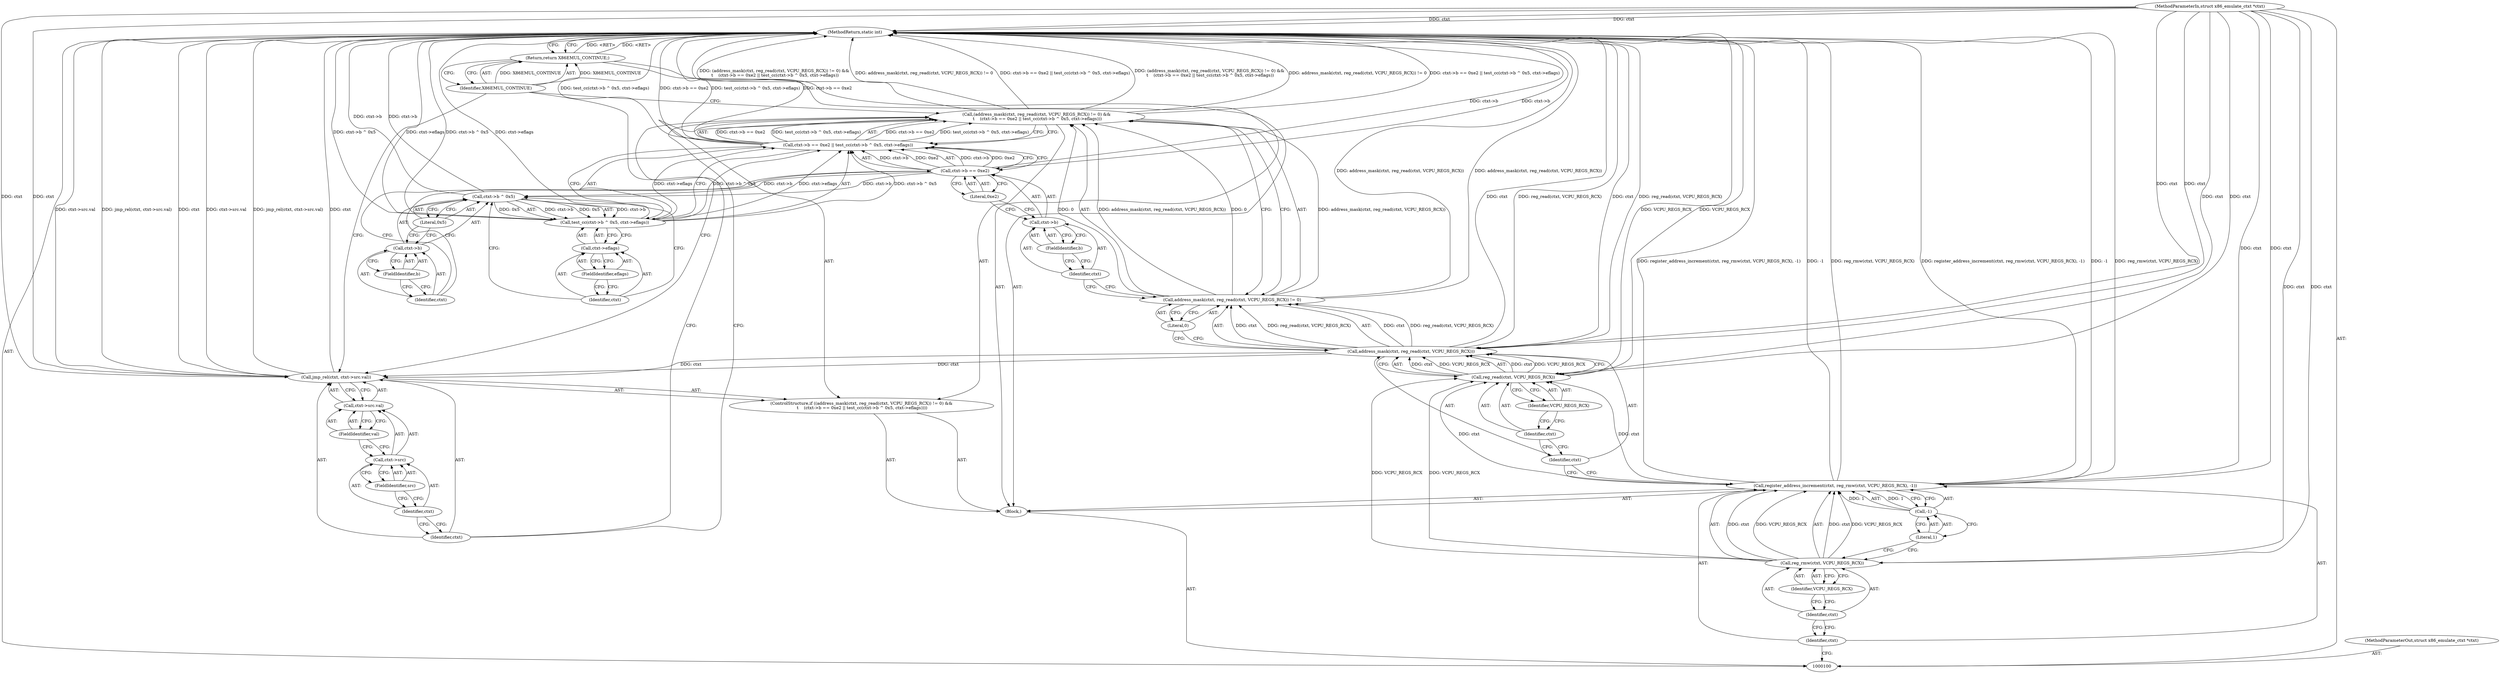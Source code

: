 digraph "1_linux_234f3ce485d54017f15cf5e0699cff4100121601_3" {
"1000143" [label="(MethodReturn,static int)"];
"1000101" [label="(MethodParameterIn,struct x86_emulate_ctxt *ctxt)"];
"1000220" [label="(MethodParameterOut,struct x86_emulate_ctxt *ctxt)"];
"1000102" [label="(Block,)"];
"1000103" [label="(Call,register_address_increment(ctxt, reg_rmw(ctxt, VCPU_REGS_RCX), -1))"];
"1000104" [label="(Identifier,ctxt)"];
"1000105" [label="(Call,reg_rmw(ctxt, VCPU_REGS_RCX))"];
"1000106" [label="(Identifier,ctxt)"];
"1000107" [label="(Identifier,VCPU_REGS_RCX)"];
"1000108" [label="(Call,-1)"];
"1000109" [label="(Literal,1)"];
"1000110" [label="(ControlStructure,if ((address_mask(ctxt, reg_read(ctxt, VCPU_REGS_RCX)) != 0) &&\n \t    (ctxt->b == 0xe2 || test_cc(ctxt->b ^ 0x5, ctxt->eflags))))"];
"1000114" [label="(Identifier,ctxt)"];
"1000115" [label="(Call,reg_read(ctxt, VCPU_REGS_RCX))"];
"1000116" [label="(Identifier,ctxt)"];
"1000117" [label="(Identifier,VCPU_REGS_RCX)"];
"1000111" [label="(Call,(address_mask(ctxt, reg_read(ctxt, VCPU_REGS_RCX)) != 0) &&\n \t    (ctxt->b == 0xe2 || test_cc(ctxt->b ^ 0x5, ctxt->eflags)))"];
"1000118" [label="(Literal,0)"];
"1000112" [label="(Call,address_mask(ctxt, reg_read(ctxt, VCPU_REGS_RCX)) != 0)"];
"1000113" [label="(Call,address_mask(ctxt, reg_read(ctxt, VCPU_REGS_RCX)))"];
"1000123" [label="(FieldIdentifier,b)"];
"1000124" [label="(Literal,0xe2)"];
"1000125" [label="(Call,test_cc(ctxt->b ^ 0x5, ctxt->eflags))"];
"1000126" [label="(Call,ctxt->b ^ 0x5)"];
"1000127" [label="(Call,ctxt->b)"];
"1000128" [label="(Identifier,ctxt)"];
"1000129" [label="(FieldIdentifier,b)"];
"1000130" [label="(Literal,0x5)"];
"1000131" [label="(Call,ctxt->eflags)"];
"1000132" [label="(Identifier,ctxt)"];
"1000133" [label="(FieldIdentifier,eflags)"];
"1000119" [label="(Call,ctxt->b == 0xe2 || test_cc(ctxt->b ^ 0x5, ctxt->eflags))"];
"1000120" [label="(Call,ctxt->b == 0xe2)"];
"1000121" [label="(Call,ctxt->b)"];
"1000122" [label="(Identifier,ctxt)"];
"1000135" [label="(Identifier,ctxt)"];
"1000136" [label="(Call,ctxt->src.val)"];
"1000137" [label="(Call,ctxt->src)"];
"1000138" [label="(Identifier,ctxt)"];
"1000134" [label="(Call,jmp_rel(ctxt, ctxt->src.val))"];
"1000139" [label="(FieldIdentifier,src)"];
"1000140" [label="(FieldIdentifier,val)"];
"1000141" [label="(Return,return X86EMUL_CONTINUE;)"];
"1000142" [label="(Identifier,X86EMUL_CONTINUE)"];
"1000143" -> "1000100"  [label="AST: "];
"1000143" -> "1000141"  [label="CFG: "];
"1000115" -> "1000143"  [label="DDG: VCPU_REGS_RCX"];
"1000125" -> "1000143"  [label="DDG: ctxt->b ^ 0x5"];
"1000125" -> "1000143"  [label="DDG: ctxt->eflags"];
"1000119" -> "1000143"  [label="DDG: test_cc(ctxt->b ^ 0x5, ctxt->eflags)"];
"1000119" -> "1000143"  [label="DDG: ctxt->b == 0xe2"];
"1000103" -> "1000143"  [label="DDG: -1"];
"1000103" -> "1000143"  [label="DDG: reg_rmw(ctxt, VCPU_REGS_RCX)"];
"1000103" -> "1000143"  [label="DDG: register_address_increment(ctxt, reg_rmw(ctxt, VCPU_REGS_RCX), -1)"];
"1000113" -> "1000143"  [label="DDG: ctxt"];
"1000113" -> "1000143"  [label="DDG: reg_read(ctxt, VCPU_REGS_RCX)"];
"1000126" -> "1000143"  [label="DDG: ctxt->b"];
"1000111" -> "1000143"  [label="DDG: address_mask(ctxt, reg_read(ctxt, VCPU_REGS_RCX)) != 0"];
"1000111" -> "1000143"  [label="DDG: ctxt->b == 0xe2 || test_cc(ctxt->b ^ 0x5, ctxt->eflags)"];
"1000111" -> "1000143"  [label="DDG: (address_mask(ctxt, reg_read(ctxt, VCPU_REGS_RCX)) != 0) &&\n \t    (ctxt->b == 0xe2 || test_cc(ctxt->b ^ 0x5, ctxt->eflags))"];
"1000134" -> "1000143"  [label="DDG: ctxt->src.val"];
"1000134" -> "1000143"  [label="DDG: jmp_rel(ctxt, ctxt->src.val)"];
"1000134" -> "1000143"  [label="DDG: ctxt"];
"1000120" -> "1000143"  [label="DDG: ctxt->b"];
"1000112" -> "1000143"  [label="DDG: address_mask(ctxt, reg_read(ctxt, VCPU_REGS_RCX))"];
"1000101" -> "1000143"  [label="DDG: ctxt"];
"1000141" -> "1000143"  [label="DDG: <RET>"];
"1000101" -> "1000100"  [label="AST: "];
"1000101" -> "1000143"  [label="DDG: ctxt"];
"1000101" -> "1000103"  [label="DDG: ctxt"];
"1000101" -> "1000105"  [label="DDG: ctxt"];
"1000101" -> "1000113"  [label="DDG: ctxt"];
"1000101" -> "1000115"  [label="DDG: ctxt"];
"1000101" -> "1000134"  [label="DDG: ctxt"];
"1000220" -> "1000100"  [label="AST: "];
"1000102" -> "1000100"  [label="AST: "];
"1000103" -> "1000102"  [label="AST: "];
"1000110" -> "1000102"  [label="AST: "];
"1000141" -> "1000102"  [label="AST: "];
"1000103" -> "1000102"  [label="AST: "];
"1000103" -> "1000108"  [label="CFG: "];
"1000104" -> "1000103"  [label="AST: "];
"1000105" -> "1000103"  [label="AST: "];
"1000108" -> "1000103"  [label="AST: "];
"1000114" -> "1000103"  [label="CFG: "];
"1000103" -> "1000143"  [label="DDG: -1"];
"1000103" -> "1000143"  [label="DDG: reg_rmw(ctxt, VCPU_REGS_RCX)"];
"1000103" -> "1000143"  [label="DDG: register_address_increment(ctxt, reg_rmw(ctxt, VCPU_REGS_RCX), -1)"];
"1000105" -> "1000103"  [label="DDG: ctxt"];
"1000105" -> "1000103"  [label="DDG: VCPU_REGS_RCX"];
"1000101" -> "1000103"  [label="DDG: ctxt"];
"1000108" -> "1000103"  [label="DDG: 1"];
"1000103" -> "1000115"  [label="DDG: ctxt"];
"1000104" -> "1000103"  [label="AST: "];
"1000104" -> "1000100"  [label="CFG: "];
"1000106" -> "1000104"  [label="CFG: "];
"1000105" -> "1000103"  [label="AST: "];
"1000105" -> "1000107"  [label="CFG: "];
"1000106" -> "1000105"  [label="AST: "];
"1000107" -> "1000105"  [label="AST: "];
"1000109" -> "1000105"  [label="CFG: "];
"1000105" -> "1000103"  [label="DDG: ctxt"];
"1000105" -> "1000103"  [label="DDG: VCPU_REGS_RCX"];
"1000101" -> "1000105"  [label="DDG: ctxt"];
"1000105" -> "1000115"  [label="DDG: VCPU_REGS_RCX"];
"1000106" -> "1000105"  [label="AST: "];
"1000106" -> "1000104"  [label="CFG: "];
"1000107" -> "1000106"  [label="CFG: "];
"1000107" -> "1000105"  [label="AST: "];
"1000107" -> "1000106"  [label="CFG: "];
"1000105" -> "1000107"  [label="CFG: "];
"1000108" -> "1000103"  [label="AST: "];
"1000108" -> "1000109"  [label="CFG: "];
"1000109" -> "1000108"  [label="AST: "];
"1000103" -> "1000108"  [label="CFG: "];
"1000108" -> "1000103"  [label="DDG: 1"];
"1000109" -> "1000108"  [label="AST: "];
"1000109" -> "1000105"  [label="CFG: "];
"1000108" -> "1000109"  [label="CFG: "];
"1000110" -> "1000102"  [label="AST: "];
"1000111" -> "1000110"  [label="AST: "];
"1000134" -> "1000110"  [label="AST: "];
"1000114" -> "1000113"  [label="AST: "];
"1000114" -> "1000103"  [label="CFG: "];
"1000116" -> "1000114"  [label="CFG: "];
"1000115" -> "1000113"  [label="AST: "];
"1000115" -> "1000117"  [label="CFG: "];
"1000116" -> "1000115"  [label="AST: "];
"1000117" -> "1000115"  [label="AST: "];
"1000113" -> "1000115"  [label="CFG: "];
"1000115" -> "1000143"  [label="DDG: VCPU_REGS_RCX"];
"1000115" -> "1000113"  [label="DDG: ctxt"];
"1000115" -> "1000113"  [label="DDG: VCPU_REGS_RCX"];
"1000103" -> "1000115"  [label="DDG: ctxt"];
"1000101" -> "1000115"  [label="DDG: ctxt"];
"1000105" -> "1000115"  [label="DDG: VCPU_REGS_RCX"];
"1000116" -> "1000115"  [label="AST: "];
"1000116" -> "1000114"  [label="CFG: "];
"1000117" -> "1000116"  [label="CFG: "];
"1000117" -> "1000115"  [label="AST: "];
"1000117" -> "1000116"  [label="CFG: "];
"1000115" -> "1000117"  [label="CFG: "];
"1000111" -> "1000110"  [label="AST: "];
"1000111" -> "1000112"  [label="CFG: "];
"1000111" -> "1000119"  [label="CFG: "];
"1000112" -> "1000111"  [label="AST: "];
"1000119" -> "1000111"  [label="AST: "];
"1000135" -> "1000111"  [label="CFG: "];
"1000142" -> "1000111"  [label="CFG: "];
"1000111" -> "1000143"  [label="DDG: address_mask(ctxt, reg_read(ctxt, VCPU_REGS_RCX)) != 0"];
"1000111" -> "1000143"  [label="DDG: ctxt->b == 0xe2 || test_cc(ctxt->b ^ 0x5, ctxt->eflags)"];
"1000111" -> "1000143"  [label="DDG: (address_mask(ctxt, reg_read(ctxt, VCPU_REGS_RCX)) != 0) &&\n \t    (ctxt->b == 0xe2 || test_cc(ctxt->b ^ 0x5, ctxt->eflags))"];
"1000112" -> "1000111"  [label="DDG: address_mask(ctxt, reg_read(ctxt, VCPU_REGS_RCX))"];
"1000112" -> "1000111"  [label="DDG: 0"];
"1000119" -> "1000111"  [label="DDG: ctxt->b == 0xe2"];
"1000119" -> "1000111"  [label="DDG: test_cc(ctxt->b ^ 0x5, ctxt->eflags)"];
"1000118" -> "1000112"  [label="AST: "];
"1000118" -> "1000113"  [label="CFG: "];
"1000112" -> "1000118"  [label="CFG: "];
"1000112" -> "1000111"  [label="AST: "];
"1000112" -> "1000118"  [label="CFG: "];
"1000113" -> "1000112"  [label="AST: "];
"1000118" -> "1000112"  [label="AST: "];
"1000122" -> "1000112"  [label="CFG: "];
"1000111" -> "1000112"  [label="CFG: "];
"1000112" -> "1000143"  [label="DDG: address_mask(ctxt, reg_read(ctxt, VCPU_REGS_RCX))"];
"1000112" -> "1000111"  [label="DDG: address_mask(ctxt, reg_read(ctxt, VCPU_REGS_RCX))"];
"1000112" -> "1000111"  [label="DDG: 0"];
"1000113" -> "1000112"  [label="DDG: ctxt"];
"1000113" -> "1000112"  [label="DDG: reg_read(ctxt, VCPU_REGS_RCX)"];
"1000113" -> "1000112"  [label="AST: "];
"1000113" -> "1000115"  [label="CFG: "];
"1000114" -> "1000113"  [label="AST: "];
"1000115" -> "1000113"  [label="AST: "];
"1000118" -> "1000113"  [label="CFG: "];
"1000113" -> "1000143"  [label="DDG: ctxt"];
"1000113" -> "1000143"  [label="DDG: reg_read(ctxt, VCPU_REGS_RCX)"];
"1000113" -> "1000112"  [label="DDG: ctxt"];
"1000113" -> "1000112"  [label="DDG: reg_read(ctxt, VCPU_REGS_RCX)"];
"1000115" -> "1000113"  [label="DDG: ctxt"];
"1000115" -> "1000113"  [label="DDG: VCPU_REGS_RCX"];
"1000101" -> "1000113"  [label="DDG: ctxt"];
"1000113" -> "1000134"  [label="DDG: ctxt"];
"1000123" -> "1000121"  [label="AST: "];
"1000123" -> "1000122"  [label="CFG: "];
"1000121" -> "1000123"  [label="CFG: "];
"1000124" -> "1000120"  [label="AST: "];
"1000124" -> "1000121"  [label="CFG: "];
"1000120" -> "1000124"  [label="CFG: "];
"1000125" -> "1000119"  [label="AST: "];
"1000125" -> "1000131"  [label="CFG: "];
"1000126" -> "1000125"  [label="AST: "];
"1000131" -> "1000125"  [label="AST: "];
"1000119" -> "1000125"  [label="CFG: "];
"1000125" -> "1000143"  [label="DDG: ctxt->b ^ 0x5"];
"1000125" -> "1000143"  [label="DDG: ctxt->eflags"];
"1000125" -> "1000119"  [label="DDG: ctxt->b ^ 0x5"];
"1000125" -> "1000119"  [label="DDG: ctxt->eflags"];
"1000126" -> "1000125"  [label="DDG: ctxt->b"];
"1000126" -> "1000125"  [label="DDG: 0x5"];
"1000126" -> "1000125"  [label="AST: "];
"1000126" -> "1000130"  [label="CFG: "];
"1000127" -> "1000126"  [label="AST: "];
"1000130" -> "1000126"  [label="AST: "];
"1000132" -> "1000126"  [label="CFG: "];
"1000126" -> "1000143"  [label="DDG: ctxt->b"];
"1000126" -> "1000125"  [label="DDG: ctxt->b"];
"1000126" -> "1000125"  [label="DDG: 0x5"];
"1000120" -> "1000126"  [label="DDG: ctxt->b"];
"1000127" -> "1000126"  [label="AST: "];
"1000127" -> "1000129"  [label="CFG: "];
"1000128" -> "1000127"  [label="AST: "];
"1000129" -> "1000127"  [label="AST: "];
"1000130" -> "1000127"  [label="CFG: "];
"1000128" -> "1000127"  [label="AST: "];
"1000128" -> "1000120"  [label="CFG: "];
"1000129" -> "1000128"  [label="CFG: "];
"1000129" -> "1000127"  [label="AST: "];
"1000129" -> "1000128"  [label="CFG: "];
"1000127" -> "1000129"  [label="CFG: "];
"1000130" -> "1000126"  [label="AST: "];
"1000130" -> "1000127"  [label="CFG: "];
"1000126" -> "1000130"  [label="CFG: "];
"1000131" -> "1000125"  [label="AST: "];
"1000131" -> "1000133"  [label="CFG: "];
"1000132" -> "1000131"  [label="AST: "];
"1000133" -> "1000131"  [label="AST: "];
"1000125" -> "1000131"  [label="CFG: "];
"1000132" -> "1000131"  [label="AST: "];
"1000132" -> "1000126"  [label="CFG: "];
"1000133" -> "1000132"  [label="CFG: "];
"1000133" -> "1000131"  [label="AST: "];
"1000133" -> "1000132"  [label="CFG: "];
"1000131" -> "1000133"  [label="CFG: "];
"1000119" -> "1000111"  [label="AST: "];
"1000119" -> "1000120"  [label="CFG: "];
"1000119" -> "1000125"  [label="CFG: "];
"1000120" -> "1000119"  [label="AST: "];
"1000125" -> "1000119"  [label="AST: "];
"1000111" -> "1000119"  [label="CFG: "];
"1000119" -> "1000143"  [label="DDG: test_cc(ctxt->b ^ 0x5, ctxt->eflags)"];
"1000119" -> "1000143"  [label="DDG: ctxt->b == 0xe2"];
"1000119" -> "1000111"  [label="DDG: ctxt->b == 0xe2"];
"1000119" -> "1000111"  [label="DDG: test_cc(ctxt->b ^ 0x5, ctxt->eflags)"];
"1000120" -> "1000119"  [label="DDG: ctxt->b"];
"1000120" -> "1000119"  [label="DDG: 0xe2"];
"1000125" -> "1000119"  [label="DDG: ctxt->b ^ 0x5"];
"1000125" -> "1000119"  [label="DDG: ctxt->eflags"];
"1000120" -> "1000119"  [label="AST: "];
"1000120" -> "1000124"  [label="CFG: "];
"1000121" -> "1000120"  [label="AST: "];
"1000124" -> "1000120"  [label="AST: "];
"1000128" -> "1000120"  [label="CFG: "];
"1000119" -> "1000120"  [label="CFG: "];
"1000120" -> "1000143"  [label="DDG: ctxt->b"];
"1000120" -> "1000119"  [label="DDG: ctxt->b"];
"1000120" -> "1000119"  [label="DDG: 0xe2"];
"1000120" -> "1000126"  [label="DDG: ctxt->b"];
"1000121" -> "1000120"  [label="AST: "];
"1000121" -> "1000123"  [label="CFG: "];
"1000122" -> "1000121"  [label="AST: "];
"1000123" -> "1000121"  [label="AST: "];
"1000124" -> "1000121"  [label="CFG: "];
"1000122" -> "1000121"  [label="AST: "];
"1000122" -> "1000112"  [label="CFG: "];
"1000123" -> "1000122"  [label="CFG: "];
"1000135" -> "1000134"  [label="AST: "];
"1000135" -> "1000111"  [label="CFG: "];
"1000138" -> "1000135"  [label="CFG: "];
"1000136" -> "1000134"  [label="AST: "];
"1000136" -> "1000140"  [label="CFG: "];
"1000137" -> "1000136"  [label="AST: "];
"1000140" -> "1000136"  [label="AST: "];
"1000134" -> "1000136"  [label="CFG: "];
"1000137" -> "1000136"  [label="AST: "];
"1000137" -> "1000139"  [label="CFG: "];
"1000138" -> "1000137"  [label="AST: "];
"1000139" -> "1000137"  [label="AST: "];
"1000140" -> "1000137"  [label="CFG: "];
"1000138" -> "1000137"  [label="AST: "];
"1000138" -> "1000135"  [label="CFG: "];
"1000139" -> "1000138"  [label="CFG: "];
"1000134" -> "1000110"  [label="AST: "];
"1000134" -> "1000136"  [label="CFG: "];
"1000135" -> "1000134"  [label="AST: "];
"1000136" -> "1000134"  [label="AST: "];
"1000142" -> "1000134"  [label="CFG: "];
"1000134" -> "1000143"  [label="DDG: ctxt->src.val"];
"1000134" -> "1000143"  [label="DDG: jmp_rel(ctxt, ctxt->src.val)"];
"1000134" -> "1000143"  [label="DDG: ctxt"];
"1000113" -> "1000134"  [label="DDG: ctxt"];
"1000101" -> "1000134"  [label="DDG: ctxt"];
"1000139" -> "1000137"  [label="AST: "];
"1000139" -> "1000138"  [label="CFG: "];
"1000137" -> "1000139"  [label="CFG: "];
"1000140" -> "1000136"  [label="AST: "];
"1000140" -> "1000137"  [label="CFG: "];
"1000136" -> "1000140"  [label="CFG: "];
"1000141" -> "1000102"  [label="AST: "];
"1000141" -> "1000142"  [label="CFG: "];
"1000142" -> "1000141"  [label="AST: "];
"1000143" -> "1000141"  [label="CFG: "];
"1000141" -> "1000143"  [label="DDG: <RET>"];
"1000142" -> "1000141"  [label="DDG: X86EMUL_CONTINUE"];
"1000142" -> "1000141"  [label="AST: "];
"1000142" -> "1000134"  [label="CFG: "];
"1000141" -> "1000142"  [label="CFG: "];
"1000142" -> "1000141"  [label="DDG: X86EMUL_CONTINUE"];
}
